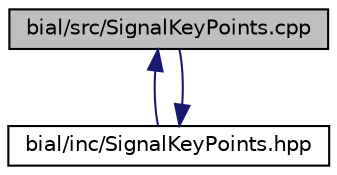 digraph "bial/src/SignalKeyPoints.cpp"
{
  edge [fontname="Helvetica",fontsize="10",labelfontname="Helvetica",labelfontsize="10"];
  node [fontname="Helvetica",fontsize="10",shape=record];
  Node1 [label="bial/src/SignalKeyPoints.cpp",height=0.2,width=0.4,color="black", fillcolor="grey75", style="filled", fontcolor="black"];
  Node1 -> Node2 [dir="back",color="midnightblue",fontsize="10",style="solid",fontname="Helvetica"];
  Node2 [label="bial/inc/SignalKeyPoints.hpp",height=0.2,width=0.4,color="black", fillcolor="white", style="filled",URL="$_signal_key_points_8hpp.html"];
  Node2 -> Node1 [dir="back",color="midnightblue",fontsize="10",style="solid",fontname="Helvetica"];
}
